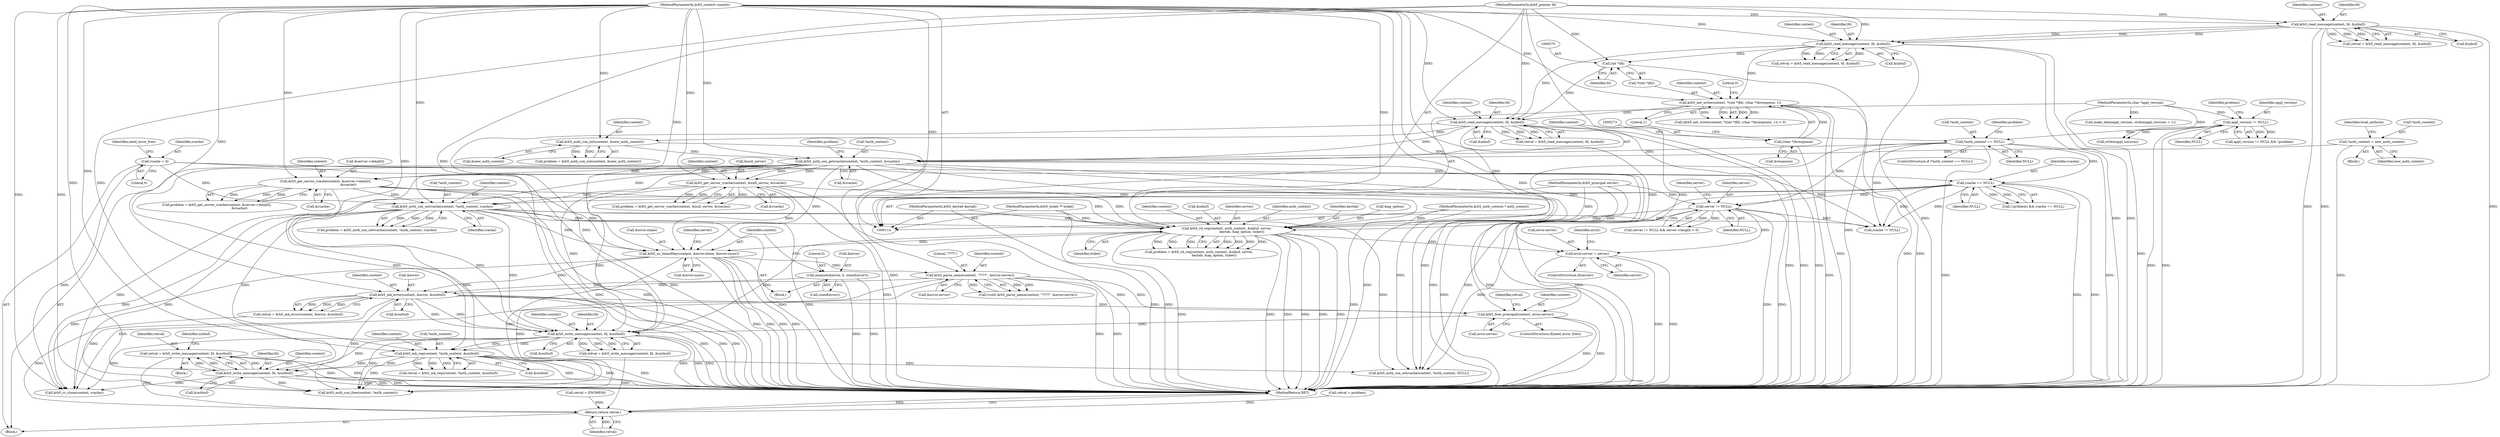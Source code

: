 digraph "0_krb5_102bb6ebf20f9174130c85c3b052ae104e5073ec_0@API" {
"1000580" [label="(Call,retval = krb5_write_message(context, fd, &outbuf))"];
"1000582" [label="(Call,krb5_write_message(context, fd, &outbuf))"];
"1000571" [label="(Call,krb5_mk_rep(context, *auth_context, &outbuf))"];
"1000542" [label="(Call,krb5_write_message(context, fd, &outbuf))"];
"1000376" [label="(Call,krb5_auth_con_setrcache(context, *auth_context, rcache))"];
"1000341" [label="(Call,krb5_get_server_rcache(context, &server->data[0],\n                                             &rcache))"];
"1000314" [label="(Call,krb5_auth_con_getrcache(context, *auth_context, &rcache))"];
"1000303" [label="(Call,krb5_auth_con_init(context, &new_auth_context))"];
"1000288" [label="(Call,krb5_read_message(context, fd, &inbuf))"];
"1000266" [label="(Call,krb5_net_write(context, *((int *)fd), (char *)&response, 1))"];
"1000215" [label="(Call,krb5_read_message(context, fd, &inbuf))"];
"1000168" [label="(Call,krb5_read_message(context, fd, &inbuf))"];
"1000115" [label="(MethodParameterIn,krb5_context context)"];
"1000117" [label="(MethodParameterIn,krb5_pointer fd)"];
"1000272" [label="(Call,(char *)&response)"];
"1000269" [label="(Call,(int *)fd)"];
"1000296" [label="(Call,*auth_context == NULL)"];
"1000224" [label="(Call,appl_version != NULL)"];
"1000118" [label="(MethodParameterIn,char *appl_version)"];
"1000307" [label="(Call,*auth_context = new_auth_context)"];
"1000365" [label="(Call,krb5_get_server_rcache(context, &null_server, &rcache))"];
"1000324" [label="(Call,rcache == NULL)"];
"1000135" [label="(Call,rcache = 0)"];
"1000523" [label="(Call,krb5_free_principal(context, error.server))"];
"1000501" [label="(Call,krb5_mk_error(context, &error, &outbuf))"];
"1000436" [label="(Call,krb5_parse_name(context, \"????\", &error.server))"];
"1000415" [label="(Call,krb5_us_timeofday(context, &error.stime, &error.susec))"];
"1000390" [label="(Call,krb5_rd_req(context, auth_context, &inbuf, server,\n                              keytab, &ap_option, ticket))"];
"1000116" [label="(MethodParameterIn,krb5_auth_context * auth_context)"];
"1000330" [label="(Call,server != NULL)"];
"1000119" [label="(MethodParameterIn,krb5_principal server)"];
"1000121" [label="(MethodParameterIn,krb5_keytab keytab)"];
"1000122" [label="(MethodParameterIn,krb5_ticket ** ticket)"];
"1000409" [label="(Call,memset(&error, 0, sizeof(error)))"];
"1000427" [label="(Call,error.server = server)"];
"1000618" [label="(Return,return retval;)"];
"1000365" [label="(Call,krb5_get_server_rcache(context, &null_server, &rcache))"];
"1000494" [label="(Call,retval = ENOMEM)"];
"1000265" [label="(Call,(krb5_net_write(context, *((int *)fd), (char *)&response, 1)) < 0)"];
"1000326" [label="(Identifier,NULL)"];
"1000274" [label="(Call,&response)"];
"1000391" [label="(Identifier,context)"];
"1000117" [label="(MethodParameterIn,krb5_pointer fd)"];
"1000308" [label="(Call,*auth_context)"];
"1000235" [label="(Call,strlen(appl_version))"];
"1000288" [label="(Call,krb5_read_message(context, fd, &inbuf))"];
"1000295" [label="(ControlStructure,if (*auth_context == NULL))"];
"1000286" [label="(Call,retval = krb5_read_message(context, fd, &inbuf))"];
"1000363" [label="(Call,problem = krb5_get_server_rcache(context, &null_server, &rcache))"];
"1000582" [label="(Call,krb5_write_message(context, fd, &outbuf))"];
"1000376" [label="(Call,krb5_auth_con_setrcache(context, *auth_context, rcache))"];
"1000573" [label="(Call,*auth_context)"];
"1000304" [label="(Identifier,context)"];
"1000137" [label="(Literal,0)"];
"1000377" [label="(Identifier,context)"];
"1000505" [label="(Call,&outbuf)"];
"1000415" [label="(Call,krb5_us_timeofday(context, &error.stime, &error.susec))"];
"1000218" [label="(Call,&inbuf)"];
"1000271" [label="(Identifier,fd)"];
"1000330" [label="(Call,server != NULL)"];
"1000122" [label="(MethodParameterIn,krb5_ticket ** ticket)"];
"1000436" [label="(Call,krb5_parse_name(context, \"????\", &error.server))"];
"1000314" [label="(Call,krb5_auth_con_getrcache(context, *auth_context, &rcache))"];
"1000290" [label="(Identifier,fd)"];
"1000116" [label="(MethodParameterIn,krb5_auth_context * auth_context)"];
"1000226" [label="(Identifier,NULL)"];
"1000542" [label="(Call,krb5_write_message(context, fd, &outbuf))"];
"1000307" [label="(Call,*auth_context = new_auth_context)"];
"1000437" [label="(Identifier,context)"];
"1000277" [label="(Literal,0)"];
"1000502" [label="(Identifier,context)"];
"1000620" [label="(MethodReturn,RET)"];
"1000583" [label="(Identifier,context)"];
"1000302" [label="(Identifier,problem)"];
"1000421" [label="(Call,&error.susec)"];
"1000232" [label="(Call,make_data(appl_version, strlen(appl_version) + 1))"];
"1000136" [label="(Identifier,rcache)"];
"1000297" [label="(Call,*auth_context)"];
"1000266" [label="(Call,krb5_net_write(context, *((int *)fd), (char *)&response, 1))"];
"1000569" [label="(Call,retval = krb5_mk_rep(context, *auth_context, &outbuf))"];
"1000413" [label="(Call,sizeof(error))"];
"1000118" [label="(MethodParameterIn,char *appl_version)"];
"1000323" [label="(Identifier,problem)"];
"1000428" [label="(Call,error.server)"];
"1000541" [label="(Identifier,retval)"];
"1000434" [label="(Call,(void) krb5_parse_name(context, \"????\", &error.server))"];
"1000581" [label="(Identifier,retval)"];
"1000575" [label="(Call,&outbuf)"];
"1000216" [label="(Identifier,context)"];
"1000349" [label="(Call,&rcache)"];
"1000366" [label="(Identifier,context)"];
"1000224" [label="(Call,appl_version != NULL)"];
"1000217" [label="(Identifier,fd)"];
"1000618" [label="(Return,return retval;)"];
"1000499" [label="(Call,retval = krb5_mk_error(context, &error, &outbuf))"];
"1000329" [label="(Call,server != NULL && server->length > 0)"];
"1000393" [label="(Call,&inbuf)"];
"1000169" [label="(Identifier,context)"];
"1000613" [label="(Call,krb5_auth_con_setrcache(context, *auth_context, NULL))"];
"1000143" [label="(Identifier,need_error_free)"];
"1000589" [label="(Identifier,outbuf)"];
"1000521" [label="(ControlStructure,if(need_error_free))"];
"1000438" [label="(Literal,\"????\")"];
"1000448" [label="(Identifier,error)"];
"1000417" [label="(Call,&error.stime)"];
"1000324" [label="(Call,rcache == NULL)"];
"1000268" [label="(Call,*((int *)fd))"];
"1000571" [label="(Call,krb5_mk_rep(context, *auth_context, &outbuf))"];
"1000312" [label="(Identifier,local_authcon)"];
"1000580" [label="(Call,retval = krb5_write_message(context, fd, &outbuf))"];
"1000439" [label="(Call,&error.server)"];
"1000395" [label="(Identifier,server)"];
"1000392" [label="(Identifier,auth_context)"];
"1000315" [label="(Identifier,context)"];
"1000299" [label="(Identifier,NULL)"];
"1000332" [label="(Identifier,NULL)"];
"1000115" [label="(MethodParameterIn,krb5_context context)"];
"1000425" [label="(ControlStructure,if(server))"];
"1000166" [label="(Call,retval = krb5_read_message(context, fd, &inbuf))"];
"1000325" [label="(Identifier,rcache)"];
"1000585" [label="(Call,&outbuf)"];
"1000380" [label="(Identifier,rcache)"];
"1000426" [label="(Identifier,server)"];
"1000396" [label="(Identifier,keytab)"];
"1000276" [label="(Literal,1)"];
"1000431" [label="(Identifier,server)"];
"1000300" [label="(Block,)"];
"1000342" [label="(Identifier,context)"];
"1000406" [label="(Block,)"];
"1000272" [label="(Call,(char *)&response)"];
"1000335" [label="(Identifier,server)"];
"1000310" [label="(Identifier,new_auth_context)"];
"1000501" [label="(Call,krb5_mk_error(context, &error, &outbuf))"];
"1000296" [label="(Call,*auth_context == NULL)"];
"1000584" [label="(Identifier,fd)"];
"1000316" [label="(Call,*auth_context)"];
"1000171" [label="(Call,&inbuf)"];
"1000397" [label="(Call,&ap_option)"];
"1000399" [label="(Identifier,ticket)"];
"1000619" [label="(Identifier,retval)"];
"1000305" [label="(Call,&new_auth_context)"];
"1000503" [label="(Call,&error)"];
"1000556" [label="(Call,retval = problem)"];
"1000343" [label="(Call,&server->data[0])"];
"1000410" [label="(Call,&error)"];
"1000267" [label="(Identifier,context)"];
"1000170" [label="(Identifier,fd)"];
"1000291" [label="(Call,&inbuf)"];
"1000223" [label="(Call,appl_version != NULL && !problem)"];
"1000303" [label="(Call,krb5_auth_con_init(context, &new_auth_context))"];
"1000545" [label="(Call,&outbuf)"];
"1000525" [label="(Call,error.server)"];
"1000225" [label="(Identifier,appl_version)"];
"1000369" [label="(Call,&rcache)"];
"1000119" [label="(MethodParameterIn,krb5_principal server)"];
"1000124" [label="(Block,)"];
"1000213" [label="(Call,retval = krb5_read_message(context, fd, &inbuf))"];
"1000135" [label="(Call,rcache = 0)"];
"1000427" [label="(Call,error.server = server)"];
"1000168" [label="(Call,krb5_read_message(context, fd, &inbuf))"];
"1000388" [label="(Call,problem = krb5_rd_req(context, auth_context, &inbuf, server,\n                              keytab, &ap_option, ticket))"];
"1000301" [label="(Call,problem = krb5_auth_con_init(context, &new_auth_context))"];
"1000318" [label="(Call,&rcache)"];
"1000390" [label="(Call,krb5_rd_req(context, auth_context, &inbuf, server,\n                              keytab, &ap_option, ticket))"];
"1000540" [label="(Call,retval = krb5_write_message(context, fd, &outbuf))"];
"1000610" [label="(Call,krb5_rc_close(context, rcache))"];
"1000269" [label="(Call,(int *)fd)"];
"1000367" [label="(Call,&null_server)"];
"1000524" [label="(Identifier,context)"];
"1000339" [label="(Call,problem = krb5_get_server_rcache(context, &server->data[0],\n                                             &rcache))"];
"1000598" [label="(Call,krb5_auth_con_free(context, *auth_context))"];
"1000544" [label="(Identifier,fd)"];
"1000606" [label="(Call,rcache != NULL)"];
"1000378" [label="(Call,*auth_context)"];
"1000289" [label="(Identifier,context)"];
"1000228" [label="(Identifier,problem)"];
"1000543" [label="(Identifier,context)"];
"1000341" [label="(Call,krb5_get_server_rcache(context, &server->data[0],\n                                             &rcache))"];
"1000321" [label="(Call,(!problem) && rcache == NULL)"];
"1000523" [label="(Call,krb5_free_principal(context, error.server))"];
"1000331" [label="(Identifier,server)"];
"1000572" [label="(Identifier,context)"];
"1000567" [label="(Block,)"];
"1000416" [label="(Identifier,context)"];
"1000412" [label="(Literal,0)"];
"1000409" [label="(Call,memset(&error, 0, sizeof(error)))"];
"1000215" [label="(Call,krb5_read_message(context, fd, &inbuf))"];
"1000374" [label="(Call,problem = krb5_auth_con_setrcache(context, *auth_context, rcache))"];
"1000121" [label="(MethodParameterIn,krb5_keytab keytab)"];
"1000580" -> "1000567"  [label="AST: "];
"1000580" -> "1000582"  [label="CFG: "];
"1000581" -> "1000580"  [label="AST: "];
"1000582" -> "1000580"  [label="AST: "];
"1000589" -> "1000580"  [label="CFG: "];
"1000580" -> "1000620"  [label="DDG: "];
"1000580" -> "1000620"  [label="DDG: "];
"1000582" -> "1000580"  [label="DDG: "];
"1000582" -> "1000580"  [label="DDG: "];
"1000582" -> "1000580"  [label="DDG: "];
"1000580" -> "1000618"  [label="DDG: "];
"1000582" -> "1000585"  [label="CFG: "];
"1000583" -> "1000582"  [label="AST: "];
"1000584" -> "1000582"  [label="AST: "];
"1000585" -> "1000582"  [label="AST: "];
"1000582" -> "1000620"  [label="DDG: "];
"1000582" -> "1000620"  [label="DDG: "];
"1000582" -> "1000620"  [label="DDG: "];
"1000571" -> "1000582"  [label="DDG: "];
"1000571" -> "1000582"  [label="DDG: "];
"1000115" -> "1000582"  [label="DDG: "];
"1000542" -> "1000582"  [label="DDG: "];
"1000117" -> "1000582"  [label="DDG: "];
"1000582" -> "1000598"  [label="DDG: "];
"1000582" -> "1000610"  [label="DDG: "];
"1000571" -> "1000569"  [label="AST: "];
"1000571" -> "1000575"  [label="CFG: "];
"1000572" -> "1000571"  [label="AST: "];
"1000573" -> "1000571"  [label="AST: "];
"1000575" -> "1000571"  [label="AST: "];
"1000569" -> "1000571"  [label="CFG: "];
"1000571" -> "1000620"  [label="DDG: "];
"1000571" -> "1000620"  [label="DDG: "];
"1000571" -> "1000620"  [label="DDG: "];
"1000571" -> "1000569"  [label="DDG: "];
"1000571" -> "1000569"  [label="DDG: "];
"1000571" -> "1000569"  [label="DDG: "];
"1000542" -> "1000571"  [label="DDG: "];
"1000542" -> "1000571"  [label="DDG: "];
"1000115" -> "1000571"  [label="DDG: "];
"1000314" -> "1000571"  [label="DDG: "];
"1000376" -> "1000571"  [label="DDG: "];
"1000571" -> "1000598"  [label="DDG: "];
"1000571" -> "1000613"  [label="DDG: "];
"1000542" -> "1000540"  [label="AST: "];
"1000542" -> "1000545"  [label="CFG: "];
"1000543" -> "1000542"  [label="AST: "];
"1000544" -> "1000542"  [label="AST: "];
"1000545" -> "1000542"  [label="AST: "];
"1000540" -> "1000542"  [label="CFG: "];
"1000542" -> "1000620"  [label="DDG: "];
"1000542" -> "1000620"  [label="DDG: "];
"1000542" -> "1000620"  [label="DDG: "];
"1000542" -> "1000540"  [label="DDG: "];
"1000542" -> "1000540"  [label="DDG: "];
"1000542" -> "1000540"  [label="DDG: "];
"1000376" -> "1000542"  [label="DDG: "];
"1000314" -> "1000542"  [label="DDG: "];
"1000523" -> "1000542"  [label="DDG: "];
"1000501" -> "1000542"  [label="DDG: "];
"1000501" -> "1000542"  [label="DDG: "];
"1000341" -> "1000542"  [label="DDG: "];
"1000365" -> "1000542"  [label="DDG: "];
"1000390" -> "1000542"  [label="DDG: "];
"1000115" -> "1000542"  [label="DDG: "];
"1000288" -> "1000542"  [label="DDG: "];
"1000117" -> "1000542"  [label="DDG: "];
"1000542" -> "1000598"  [label="DDG: "];
"1000542" -> "1000610"  [label="DDG: "];
"1000376" -> "1000374"  [label="AST: "];
"1000376" -> "1000380"  [label="CFG: "];
"1000377" -> "1000376"  [label="AST: "];
"1000378" -> "1000376"  [label="AST: "];
"1000380" -> "1000376"  [label="AST: "];
"1000374" -> "1000376"  [label="CFG: "];
"1000376" -> "1000620"  [label="DDG: "];
"1000376" -> "1000620"  [label="DDG: "];
"1000376" -> "1000374"  [label="DDG: "];
"1000376" -> "1000374"  [label="DDG: "];
"1000376" -> "1000374"  [label="DDG: "];
"1000341" -> "1000376"  [label="DDG: "];
"1000365" -> "1000376"  [label="DDG: "];
"1000115" -> "1000376"  [label="DDG: "];
"1000314" -> "1000376"  [label="DDG: "];
"1000324" -> "1000376"  [label="DDG: "];
"1000135" -> "1000376"  [label="DDG: "];
"1000376" -> "1000390"  [label="DDG: "];
"1000376" -> "1000415"  [label="DDG: "];
"1000376" -> "1000598"  [label="DDG: "];
"1000376" -> "1000606"  [label="DDG: "];
"1000376" -> "1000610"  [label="DDG: "];
"1000376" -> "1000613"  [label="DDG: "];
"1000341" -> "1000339"  [label="AST: "];
"1000341" -> "1000349"  [label="CFG: "];
"1000342" -> "1000341"  [label="AST: "];
"1000343" -> "1000341"  [label="AST: "];
"1000349" -> "1000341"  [label="AST: "];
"1000339" -> "1000341"  [label="CFG: "];
"1000341" -> "1000620"  [label="DDG: "];
"1000341" -> "1000620"  [label="DDG: "];
"1000341" -> "1000339"  [label="DDG: "];
"1000341" -> "1000339"  [label="DDG: "];
"1000341" -> "1000339"  [label="DDG: "];
"1000314" -> "1000341"  [label="DDG: "];
"1000314" -> "1000341"  [label="DDG: "];
"1000115" -> "1000341"  [label="DDG: "];
"1000341" -> "1000390"  [label="DDG: "];
"1000341" -> "1000415"  [label="DDG: "];
"1000314" -> "1000124"  [label="AST: "];
"1000314" -> "1000318"  [label="CFG: "];
"1000315" -> "1000314"  [label="AST: "];
"1000316" -> "1000314"  [label="AST: "];
"1000318" -> "1000314"  [label="AST: "];
"1000323" -> "1000314"  [label="CFG: "];
"1000314" -> "1000620"  [label="DDG: "];
"1000314" -> "1000620"  [label="DDG: "];
"1000314" -> "1000620"  [label="DDG: "];
"1000303" -> "1000314"  [label="DDG: "];
"1000288" -> "1000314"  [label="DDG: "];
"1000115" -> "1000314"  [label="DDG: "];
"1000296" -> "1000314"  [label="DDG: "];
"1000307" -> "1000314"  [label="DDG: "];
"1000314" -> "1000365"  [label="DDG: "];
"1000314" -> "1000365"  [label="DDG: "];
"1000314" -> "1000390"  [label="DDG: "];
"1000314" -> "1000415"  [label="DDG: "];
"1000314" -> "1000598"  [label="DDG: "];
"1000314" -> "1000613"  [label="DDG: "];
"1000303" -> "1000301"  [label="AST: "];
"1000303" -> "1000305"  [label="CFG: "];
"1000304" -> "1000303"  [label="AST: "];
"1000305" -> "1000303"  [label="AST: "];
"1000301" -> "1000303"  [label="CFG: "];
"1000303" -> "1000620"  [label="DDG: "];
"1000303" -> "1000301"  [label="DDG: "];
"1000303" -> "1000301"  [label="DDG: "];
"1000288" -> "1000303"  [label="DDG: "];
"1000115" -> "1000303"  [label="DDG: "];
"1000288" -> "1000286"  [label="AST: "];
"1000288" -> "1000291"  [label="CFG: "];
"1000289" -> "1000288"  [label="AST: "];
"1000290" -> "1000288"  [label="AST: "];
"1000291" -> "1000288"  [label="AST: "];
"1000286" -> "1000288"  [label="CFG: "];
"1000288" -> "1000620"  [label="DDG: "];
"1000288" -> "1000620"  [label="DDG: "];
"1000288" -> "1000620"  [label="DDG: "];
"1000288" -> "1000286"  [label="DDG: "];
"1000288" -> "1000286"  [label="DDG: "];
"1000288" -> "1000286"  [label="DDG: "];
"1000266" -> "1000288"  [label="DDG: "];
"1000115" -> "1000288"  [label="DDG: "];
"1000269" -> "1000288"  [label="DDG: "];
"1000117" -> "1000288"  [label="DDG: "];
"1000215" -> "1000288"  [label="DDG: "];
"1000288" -> "1000390"  [label="DDG: "];
"1000266" -> "1000265"  [label="AST: "];
"1000266" -> "1000276"  [label="CFG: "];
"1000267" -> "1000266"  [label="AST: "];
"1000268" -> "1000266"  [label="AST: "];
"1000272" -> "1000266"  [label="AST: "];
"1000276" -> "1000266"  [label="AST: "];
"1000277" -> "1000266"  [label="CFG: "];
"1000266" -> "1000620"  [label="DDG: "];
"1000266" -> "1000620"  [label="DDG: "];
"1000266" -> "1000620"  [label="DDG: "];
"1000266" -> "1000265"  [label="DDG: "];
"1000266" -> "1000265"  [label="DDG: "];
"1000266" -> "1000265"  [label="DDG: "];
"1000266" -> "1000265"  [label="DDG: "];
"1000215" -> "1000266"  [label="DDG: "];
"1000115" -> "1000266"  [label="DDG: "];
"1000272" -> "1000266"  [label="DDG: "];
"1000215" -> "1000213"  [label="AST: "];
"1000215" -> "1000218"  [label="CFG: "];
"1000216" -> "1000215"  [label="AST: "];
"1000217" -> "1000215"  [label="AST: "];
"1000218" -> "1000215"  [label="AST: "];
"1000213" -> "1000215"  [label="CFG: "];
"1000215" -> "1000620"  [label="DDG: "];
"1000215" -> "1000620"  [label="DDG: "];
"1000215" -> "1000620"  [label="DDG: "];
"1000215" -> "1000213"  [label="DDG: "];
"1000215" -> "1000213"  [label="DDG: "];
"1000215" -> "1000213"  [label="DDG: "];
"1000168" -> "1000215"  [label="DDG: "];
"1000168" -> "1000215"  [label="DDG: "];
"1000168" -> "1000215"  [label="DDG: "];
"1000115" -> "1000215"  [label="DDG: "];
"1000117" -> "1000215"  [label="DDG: "];
"1000215" -> "1000269"  [label="DDG: "];
"1000168" -> "1000166"  [label="AST: "];
"1000168" -> "1000171"  [label="CFG: "];
"1000169" -> "1000168"  [label="AST: "];
"1000170" -> "1000168"  [label="AST: "];
"1000171" -> "1000168"  [label="AST: "];
"1000166" -> "1000168"  [label="CFG: "];
"1000168" -> "1000620"  [label="DDG: "];
"1000168" -> "1000620"  [label="DDG: "];
"1000168" -> "1000620"  [label="DDG: "];
"1000168" -> "1000166"  [label="DDG: "];
"1000168" -> "1000166"  [label="DDG: "];
"1000168" -> "1000166"  [label="DDG: "];
"1000115" -> "1000168"  [label="DDG: "];
"1000117" -> "1000168"  [label="DDG: "];
"1000115" -> "1000114"  [label="AST: "];
"1000115" -> "1000620"  [label="DDG: "];
"1000115" -> "1000365"  [label="DDG: "];
"1000115" -> "1000390"  [label="DDG: "];
"1000115" -> "1000415"  [label="DDG: "];
"1000115" -> "1000436"  [label="DDG: "];
"1000115" -> "1000501"  [label="DDG: "];
"1000115" -> "1000523"  [label="DDG: "];
"1000115" -> "1000598"  [label="DDG: "];
"1000115" -> "1000610"  [label="DDG: "];
"1000115" -> "1000613"  [label="DDG: "];
"1000117" -> "1000114"  [label="AST: "];
"1000117" -> "1000620"  [label="DDG: "];
"1000117" -> "1000269"  [label="DDG: "];
"1000272" -> "1000274"  [label="CFG: "];
"1000273" -> "1000272"  [label="AST: "];
"1000274" -> "1000272"  [label="AST: "];
"1000276" -> "1000272"  [label="CFG: "];
"1000272" -> "1000620"  [label="DDG: "];
"1000269" -> "1000268"  [label="AST: "];
"1000269" -> "1000271"  [label="CFG: "];
"1000270" -> "1000269"  [label="AST: "];
"1000271" -> "1000269"  [label="AST: "];
"1000268" -> "1000269"  [label="CFG: "];
"1000269" -> "1000620"  [label="DDG: "];
"1000296" -> "1000295"  [label="AST: "];
"1000296" -> "1000299"  [label="CFG: "];
"1000297" -> "1000296"  [label="AST: "];
"1000299" -> "1000296"  [label="AST: "];
"1000302" -> "1000296"  [label="CFG: "];
"1000315" -> "1000296"  [label="CFG: "];
"1000296" -> "1000620"  [label="DDG: "];
"1000296" -> "1000620"  [label="DDG: "];
"1000224" -> "1000296"  [label="DDG: "];
"1000296" -> "1000324"  [label="DDG: "];
"1000296" -> "1000330"  [label="DDG: "];
"1000296" -> "1000606"  [label="DDG: "];
"1000296" -> "1000613"  [label="DDG: "];
"1000224" -> "1000223"  [label="AST: "];
"1000224" -> "1000226"  [label="CFG: "];
"1000225" -> "1000224"  [label="AST: "];
"1000226" -> "1000224"  [label="AST: "];
"1000228" -> "1000224"  [label="CFG: "];
"1000223" -> "1000224"  [label="CFG: "];
"1000224" -> "1000620"  [label="DDG: "];
"1000224" -> "1000620"  [label="DDG: "];
"1000224" -> "1000223"  [label="DDG: "];
"1000224" -> "1000223"  [label="DDG: "];
"1000118" -> "1000224"  [label="DDG: "];
"1000224" -> "1000235"  [label="DDG: "];
"1000118" -> "1000114"  [label="AST: "];
"1000118" -> "1000620"  [label="DDG: "];
"1000118" -> "1000232"  [label="DDG: "];
"1000118" -> "1000235"  [label="DDG: "];
"1000307" -> "1000300"  [label="AST: "];
"1000307" -> "1000310"  [label="CFG: "];
"1000308" -> "1000307"  [label="AST: "];
"1000310" -> "1000307"  [label="AST: "];
"1000312" -> "1000307"  [label="CFG: "];
"1000307" -> "1000620"  [label="DDG: "];
"1000365" -> "1000363"  [label="AST: "];
"1000365" -> "1000369"  [label="CFG: "];
"1000366" -> "1000365"  [label="AST: "];
"1000367" -> "1000365"  [label="AST: "];
"1000369" -> "1000365"  [label="AST: "];
"1000363" -> "1000365"  [label="CFG: "];
"1000365" -> "1000620"  [label="DDG: "];
"1000365" -> "1000620"  [label="DDG: "];
"1000365" -> "1000363"  [label="DDG: "];
"1000365" -> "1000363"  [label="DDG: "];
"1000365" -> "1000363"  [label="DDG: "];
"1000365" -> "1000390"  [label="DDG: "];
"1000365" -> "1000415"  [label="DDG: "];
"1000324" -> "1000321"  [label="AST: "];
"1000324" -> "1000326"  [label="CFG: "];
"1000325" -> "1000324"  [label="AST: "];
"1000326" -> "1000324"  [label="AST: "];
"1000321" -> "1000324"  [label="CFG: "];
"1000324" -> "1000620"  [label="DDG: "];
"1000324" -> "1000620"  [label="DDG: "];
"1000324" -> "1000321"  [label="DDG: "];
"1000324" -> "1000321"  [label="DDG: "];
"1000135" -> "1000324"  [label="DDG: "];
"1000324" -> "1000330"  [label="DDG: "];
"1000324" -> "1000606"  [label="DDG: "];
"1000324" -> "1000606"  [label="DDG: "];
"1000324" -> "1000610"  [label="DDG: "];
"1000324" -> "1000613"  [label="DDG: "];
"1000135" -> "1000124"  [label="AST: "];
"1000135" -> "1000137"  [label="CFG: "];
"1000136" -> "1000135"  [label="AST: "];
"1000137" -> "1000135"  [label="AST: "];
"1000143" -> "1000135"  [label="CFG: "];
"1000135" -> "1000620"  [label="DDG: "];
"1000135" -> "1000606"  [label="DDG: "];
"1000135" -> "1000610"  [label="DDG: "];
"1000523" -> "1000521"  [label="AST: "];
"1000523" -> "1000525"  [label="CFG: "];
"1000524" -> "1000523"  [label="AST: "];
"1000525" -> "1000523"  [label="AST: "];
"1000541" -> "1000523"  [label="CFG: "];
"1000523" -> "1000620"  [label="DDG: "];
"1000523" -> "1000620"  [label="DDG: "];
"1000501" -> "1000523"  [label="DDG: "];
"1000427" -> "1000523"  [label="DDG: "];
"1000436" -> "1000523"  [label="DDG: "];
"1000501" -> "1000499"  [label="AST: "];
"1000501" -> "1000505"  [label="CFG: "];
"1000502" -> "1000501"  [label="AST: "];
"1000503" -> "1000501"  [label="AST: "];
"1000505" -> "1000501"  [label="AST: "];
"1000499" -> "1000501"  [label="CFG: "];
"1000501" -> "1000620"  [label="DDG: "];
"1000501" -> "1000620"  [label="DDG: "];
"1000501" -> "1000620"  [label="DDG: "];
"1000501" -> "1000499"  [label="DDG: "];
"1000501" -> "1000499"  [label="DDG: "];
"1000501" -> "1000499"  [label="DDG: "];
"1000436" -> "1000501"  [label="DDG: "];
"1000415" -> "1000501"  [label="DDG: "];
"1000409" -> "1000501"  [label="DDG: "];
"1000501" -> "1000598"  [label="DDG: "];
"1000501" -> "1000610"  [label="DDG: "];
"1000436" -> "1000434"  [label="AST: "];
"1000436" -> "1000439"  [label="CFG: "];
"1000437" -> "1000436"  [label="AST: "];
"1000438" -> "1000436"  [label="AST: "];
"1000439" -> "1000436"  [label="AST: "];
"1000434" -> "1000436"  [label="CFG: "];
"1000436" -> "1000620"  [label="DDG: "];
"1000436" -> "1000620"  [label="DDG: "];
"1000436" -> "1000434"  [label="DDG: "];
"1000436" -> "1000434"  [label="DDG: "];
"1000436" -> "1000434"  [label="DDG: "];
"1000415" -> "1000436"  [label="DDG: "];
"1000436" -> "1000598"  [label="DDG: "];
"1000436" -> "1000610"  [label="DDG: "];
"1000415" -> "1000406"  [label="AST: "];
"1000415" -> "1000421"  [label="CFG: "];
"1000416" -> "1000415"  [label="AST: "];
"1000417" -> "1000415"  [label="AST: "];
"1000421" -> "1000415"  [label="AST: "];
"1000426" -> "1000415"  [label="CFG: "];
"1000415" -> "1000620"  [label="DDG: "];
"1000415" -> "1000620"  [label="DDG: "];
"1000415" -> "1000620"  [label="DDG: "];
"1000415" -> "1000620"  [label="DDG: "];
"1000390" -> "1000415"  [label="DDG: "];
"1000415" -> "1000598"  [label="DDG: "];
"1000415" -> "1000610"  [label="DDG: "];
"1000390" -> "1000388"  [label="AST: "];
"1000390" -> "1000399"  [label="CFG: "];
"1000391" -> "1000390"  [label="AST: "];
"1000392" -> "1000390"  [label="AST: "];
"1000393" -> "1000390"  [label="AST: "];
"1000395" -> "1000390"  [label="AST: "];
"1000396" -> "1000390"  [label="AST: "];
"1000397" -> "1000390"  [label="AST: "];
"1000399" -> "1000390"  [label="AST: "];
"1000388" -> "1000390"  [label="CFG: "];
"1000390" -> "1000620"  [label="DDG: "];
"1000390" -> "1000620"  [label="DDG: "];
"1000390" -> "1000620"  [label="DDG: "];
"1000390" -> "1000620"  [label="DDG: "];
"1000390" -> "1000620"  [label="DDG: "];
"1000390" -> "1000620"  [label="DDG: "];
"1000390" -> "1000388"  [label="DDG: "];
"1000390" -> "1000388"  [label="DDG: "];
"1000390" -> "1000388"  [label="DDG: "];
"1000390" -> "1000388"  [label="DDG: "];
"1000390" -> "1000388"  [label="DDG: "];
"1000390" -> "1000388"  [label="DDG: "];
"1000390" -> "1000388"  [label="DDG: "];
"1000116" -> "1000390"  [label="DDG: "];
"1000330" -> "1000390"  [label="DDG: "];
"1000119" -> "1000390"  [label="DDG: "];
"1000121" -> "1000390"  [label="DDG: "];
"1000122" -> "1000390"  [label="DDG: "];
"1000390" -> "1000427"  [label="DDG: "];
"1000116" -> "1000114"  [label="AST: "];
"1000116" -> "1000620"  [label="DDG: "];
"1000330" -> "1000329"  [label="AST: "];
"1000330" -> "1000332"  [label="CFG: "];
"1000331" -> "1000330"  [label="AST: "];
"1000332" -> "1000330"  [label="AST: "];
"1000335" -> "1000330"  [label="CFG: "];
"1000329" -> "1000330"  [label="CFG: "];
"1000330" -> "1000620"  [label="DDG: "];
"1000330" -> "1000620"  [label="DDG: "];
"1000330" -> "1000329"  [label="DDG: "];
"1000330" -> "1000329"  [label="DDG: "];
"1000119" -> "1000330"  [label="DDG: "];
"1000330" -> "1000427"  [label="DDG: "];
"1000330" -> "1000606"  [label="DDG: "];
"1000330" -> "1000613"  [label="DDG: "];
"1000119" -> "1000114"  [label="AST: "];
"1000119" -> "1000620"  [label="DDG: "];
"1000119" -> "1000427"  [label="DDG: "];
"1000121" -> "1000114"  [label="AST: "];
"1000121" -> "1000620"  [label="DDG: "];
"1000122" -> "1000114"  [label="AST: "];
"1000122" -> "1000620"  [label="DDG: "];
"1000409" -> "1000406"  [label="AST: "];
"1000409" -> "1000413"  [label="CFG: "];
"1000410" -> "1000409"  [label="AST: "];
"1000412" -> "1000409"  [label="AST: "];
"1000413" -> "1000409"  [label="AST: "];
"1000416" -> "1000409"  [label="CFG: "];
"1000409" -> "1000620"  [label="DDG: "];
"1000409" -> "1000620"  [label="DDG: "];
"1000427" -> "1000425"  [label="AST: "];
"1000427" -> "1000431"  [label="CFG: "];
"1000428" -> "1000427"  [label="AST: "];
"1000431" -> "1000427"  [label="AST: "];
"1000448" -> "1000427"  [label="CFG: "];
"1000427" -> "1000620"  [label="DDG: "];
"1000427" -> "1000620"  [label="DDG: "];
"1000618" -> "1000124"  [label="AST: "];
"1000618" -> "1000619"  [label="CFG: "];
"1000619" -> "1000618"  [label="AST: "];
"1000620" -> "1000618"  [label="CFG: "];
"1000618" -> "1000620"  [label="DDG: "];
"1000619" -> "1000618"  [label="DDG: "];
"1000556" -> "1000618"  [label="DDG: "];
"1000494" -> "1000618"  [label="DDG: "];
"1000499" -> "1000618"  [label="DDG: "];
"1000540" -> "1000618"  [label="DDG: "];
}
